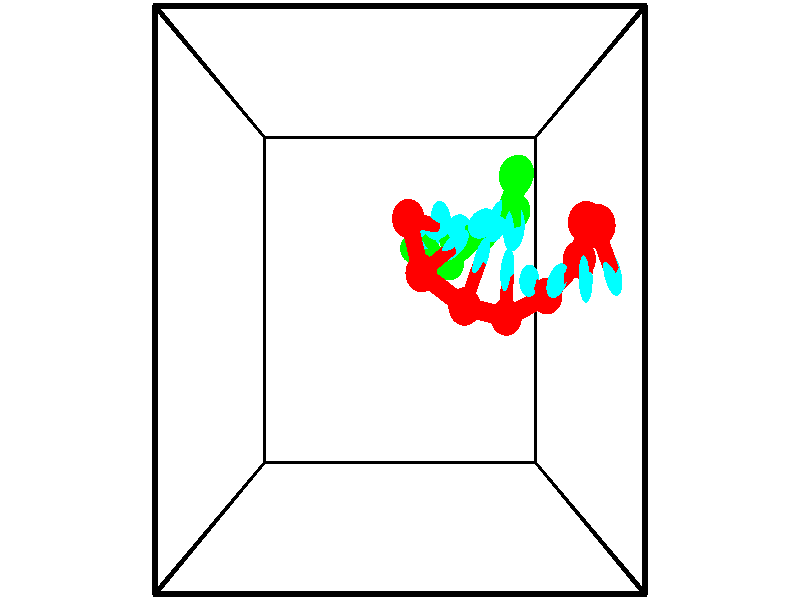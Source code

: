 // switches for output
#declare DRAW_BASES = 1; // possible values are 0, 1; only relevant for DNA ribbons
#declare DRAW_BASES_TYPE = 3; // possible values are 1, 2, 3; only relevant for DNA ribbons
#declare DRAW_FOG = 0; // set to 1 to enable fog

#include "colors.inc"

#include "transforms.inc"
background { rgb <1, 1, 1>}

#default {
   normal{
       ripples 0.25
       frequency 0.20
       turbulence 0.2
       lambda 5
   }
	finish {
		phong 0.1
		phong_size 40.
	}
}

// original window dimensions: 1024x640


// camera settings

camera {
	sky <-0, 1, 0>
	up <-0, 1, 0>
	right 1.6 * <1, 0, 0>
	location <2.5, 2.5, 11.1562>
	look_at <2.5, 2.5, 2.5>
	direction <0, 0, -8.6562>
	angle 67.0682
}


# declare cpy_camera_pos = <2.5, 2.5, 11.1562>;
# if (DRAW_FOG = 1)
fog {
	fog_type 2
	up vnormalize(cpy_camera_pos)
	color rgbt<1,1,1,0.3>
	distance 1e-5
	fog_alt 3e-3
	fog_offset 4
}
# end


// LIGHTS

# declare lum = 6;
global_settings {
	ambient_light rgb lum * <0.05, 0.05, 0.05>
	max_trace_level 15
}# declare cpy_direct_light_amount = 0.25;
light_source
{	1000 * <-1, -1, 1>,
	rgb lum * cpy_direct_light_amount
	parallel
}

light_source
{	1000 * <1, 1, -1>,
	rgb lum * cpy_direct_light_amount
	parallel
}

// strand 0

// nucleotide -1

// particle -1
sphere {
	<5.140538, 3.330773, 3.019246> 0.250000
	pigment { color rgbt <1,0,0,0> }
	no_shadow
}
cylinder {
	<5.334488, 3.032059, 2.837166>,  <5.450858, 2.852830, 2.727918>, 0.100000
	pigment { color rgbt <1,0,0,0> }
	no_shadow
}
cylinder {
	<5.334488, 3.032059, 2.837166>,  <5.140538, 3.330773, 3.019246>, 0.100000
	pigment { color rgbt <1,0,0,0> }
	no_shadow
}

// particle -1
sphere {
	<5.334488, 3.032059, 2.837166> 0.100000
	pigment { color rgbt <1,0,0,0> }
	no_shadow
}
sphere {
	0, 1
	scale<0.080000,0.200000,0.300000>
	matrix <-0.738540, -0.070833, -0.670478,
		0.468461, 0.661282, -0.585876,
		0.484874, -0.746786, -0.455201,
		5.479950, 2.808023, 2.700606>
	pigment { color rgbt <0,1,1,0> }
	no_shadow
}
cylinder {
	<5.216599, 3.455219, 2.320885>,  <5.140538, 3.330773, 3.019246>, 0.130000
	pigment { color rgbt <1,0,0,0> }
	no_shadow
}

// nucleotide -1

// particle -1
sphere {
	<5.216599, 3.455219, 2.320885> 0.250000
	pigment { color rgbt <1,0,0,0> }
	no_shadow
}
cylinder {
	<5.197540, 3.060745, 2.384346>,  <5.186105, 2.824061, 2.422422>, 0.100000
	pigment { color rgbt <1,0,0,0> }
	no_shadow
}
cylinder {
	<5.197540, 3.060745, 2.384346>,  <5.216599, 3.455219, 2.320885>, 0.100000
	pigment { color rgbt <1,0,0,0> }
	no_shadow
}

// particle -1
sphere {
	<5.197540, 3.060745, 2.384346> 0.100000
	pigment { color rgbt <1,0,0,0> }
	no_shadow
}
sphere {
	0, 1
	scale<0.080000,0.200000,0.300000>
	matrix <-0.822477, -0.051394, -0.566471,
		0.566799, -0.157477, -0.808666,
		-0.047646, -0.986184, 0.158652,
		5.183247, 2.764890, 2.431942>
	pigment { color rgbt <0,1,1,0> }
	no_shadow
}
cylinder {
	<5.315339, 3.031397, 1.672447>,  <5.216599, 3.455219, 2.320885>, 0.130000
	pigment { color rgbt <1,0,0,0> }
	no_shadow
}

// nucleotide -1

// particle -1
sphere {
	<5.315339, 3.031397, 1.672447> 0.250000
	pigment { color rgbt <1,0,0,0> }
	no_shadow
}
cylinder {
	<5.054573, 2.866180, 1.926819>,  <4.898114, 2.767050, 2.079442>, 0.100000
	pigment { color rgbt <1,0,0,0> }
	no_shadow
}
cylinder {
	<5.054573, 2.866180, 1.926819>,  <5.315339, 3.031397, 1.672447>, 0.100000
	pigment { color rgbt <1,0,0,0> }
	no_shadow
}

// particle -1
sphere {
	<5.054573, 2.866180, 1.926819> 0.100000
	pigment { color rgbt <1,0,0,0> }
	no_shadow
}
sphere {
	0, 1
	scale<0.080000,0.200000,0.300000>
	matrix <-0.740214, 0.164596, -0.651914,
		0.164596, -0.895715, -0.413042,
		0.651914, 0.413042, -0.635928,
		4.858999, 2.742268, 2.117597>
	pigment { color rgbt <0,1,1,0> }
	no_shadow
}
cylinder {
	<4.889166, 2.553628, 1.315511>,  <5.315339, 3.031397, 1.672447>, 0.130000
	pigment { color rgbt <1,0,0,0> }
	no_shadow
}

// nucleotide -1

// particle -1
sphere {
	<4.889166, 2.553628, 1.315511> 0.250000
	pigment { color rgbt <1,0,0,0> }
	no_shadow
}
cylinder {
	<4.663628, 2.663361, 1.627106>,  <4.528305, 2.729200, 1.814062>, 0.100000
	pigment { color rgbt <1,0,0,0> }
	no_shadow
}
cylinder {
	<4.663628, 2.663361, 1.627106>,  <4.889166, 2.553628, 1.315511>, 0.100000
	pigment { color rgbt <1,0,0,0> }
	no_shadow
}

// particle -1
sphere {
	<4.663628, 2.663361, 1.627106> 0.100000
	pigment { color rgbt <1,0,0,0> }
	no_shadow
}
sphere {
	0, 1
	scale<0.080000,0.200000,0.300000>
	matrix <-0.744049, 0.240616, -0.623294,
		-0.358426, -0.931046, 0.068446,
		-0.563846, 0.274331, 0.778987,
		4.494474, 2.745660, 1.860802>
	pigment { color rgbt <0,1,1,0> }
	no_shadow
}
cylinder {
	<4.217723, 2.267647, 1.385529>,  <4.889166, 2.553628, 1.315511>, 0.130000
	pigment { color rgbt <1,0,0,0> }
	no_shadow
}

// nucleotide -1

// particle -1
sphere {
	<4.217723, 2.267647, 1.385529> 0.250000
	pigment { color rgbt <1,0,0,0> }
	no_shadow
}
cylinder {
	<4.196640, 2.620544, 1.572662>,  <4.183990, 2.832283, 1.684942>, 0.100000
	pigment { color rgbt <1,0,0,0> }
	no_shadow
}
cylinder {
	<4.196640, 2.620544, 1.572662>,  <4.217723, 2.267647, 1.385529>, 0.100000
	pigment { color rgbt <1,0,0,0> }
	no_shadow
}

// particle -1
sphere {
	<4.196640, 2.620544, 1.572662> 0.100000
	pigment { color rgbt <1,0,0,0> }
	no_shadow
}
sphere {
	0, 1
	scale<0.080000,0.200000,0.300000>
	matrix <-0.840785, 0.213564, -0.497465,
		-0.538798, -0.419567, 0.730521,
		-0.052707, 0.882244, 0.467833,
		4.180828, 2.885218, 1.713012>
	pigment { color rgbt <0,1,1,0> }
	no_shadow
}
cylinder {
	<3.506094, 2.415932, 1.735683>,  <4.217723, 2.267647, 1.385529>, 0.130000
	pigment { color rgbt <1,0,0,0> }
	no_shadow
}

// nucleotide -1

// particle -1
sphere {
	<3.506094, 2.415932, 1.735683> 0.250000
	pigment { color rgbt <1,0,0,0> }
	no_shadow
}
cylinder {
	<3.665207, 2.776352, 1.666542>,  <3.760675, 2.992604, 1.625057>, 0.100000
	pigment { color rgbt <1,0,0,0> }
	no_shadow
}
cylinder {
	<3.665207, 2.776352, 1.666542>,  <3.506094, 2.415932, 1.735683>, 0.100000
	pigment { color rgbt <1,0,0,0> }
	no_shadow
}

// particle -1
sphere {
	<3.665207, 2.776352, 1.666542> 0.100000
	pigment { color rgbt <1,0,0,0> }
	no_shadow
}
sphere {
	0, 1
	scale<0.080000,0.200000,0.300000>
	matrix <-0.837374, 0.279559, -0.469735,
		-0.374932, 0.331595, 0.865720,
		0.397782, 0.901050, -0.172853,
		3.784542, 3.046667, 1.614686>
	pigment { color rgbt <0,1,1,0> }
	no_shadow
}
cylinder {
	<2.835820, 2.850059, 1.693794>,  <3.506094, 2.415932, 1.735683>, 0.130000
	pigment { color rgbt <1,0,0,0> }
	no_shadow
}

// nucleotide -1

// particle -1
sphere {
	<2.835820, 2.850059, 1.693794> 0.250000
	pigment { color rgbt <1,0,0,0> }
	no_shadow
}
cylinder {
	<3.145447, 3.066040, 1.561569>,  <3.331223, 3.195629, 1.482234>, 0.100000
	pigment { color rgbt <1,0,0,0> }
	no_shadow
}
cylinder {
	<3.145447, 3.066040, 1.561569>,  <2.835820, 2.850059, 1.693794>, 0.100000
	pigment { color rgbt <1,0,0,0> }
	no_shadow
}

// particle -1
sphere {
	<3.145447, 3.066040, 1.561569> 0.100000
	pigment { color rgbt <1,0,0,0> }
	no_shadow
}
sphere {
	0, 1
	scale<0.080000,0.200000,0.300000>
	matrix <-0.623506, 0.559590, -0.545985,
		-0.109827, 0.628737, 0.769823,
		0.774066, 0.539953, -0.330563,
		3.377667, 3.228026, 1.462400>
	pigment { color rgbt <0,1,1,0> }
	no_shadow
}
cylinder {
	<2.626752, 3.550538, 1.823922>,  <2.835820, 2.850059, 1.693794>, 0.130000
	pigment { color rgbt <1,0,0,0> }
	no_shadow
}

// nucleotide -1

// particle -1
sphere {
	<2.626752, 3.550538, 1.823922> 0.250000
	pigment { color rgbt <1,0,0,0> }
	no_shadow
}
cylinder {
	<2.908340, 3.523712, 1.541100>,  <3.077293, 3.507617, 1.371406>, 0.100000
	pigment { color rgbt <1,0,0,0> }
	no_shadow
}
cylinder {
	<2.908340, 3.523712, 1.541100>,  <2.626752, 3.550538, 1.823922>, 0.100000
	pigment { color rgbt <1,0,0,0> }
	no_shadow
}

// particle -1
sphere {
	<2.908340, 3.523712, 1.541100> 0.100000
	pigment { color rgbt <1,0,0,0> }
	no_shadow
}
sphere {
	0, 1
	scale<0.080000,0.200000,0.300000>
	matrix <-0.561632, 0.556806, -0.611994,
		0.434736, 0.827931, 0.354310,
		0.703970, -0.067064, -0.707056,
		3.119531, 3.503593, 1.328983>
	pigment { color rgbt <0,1,1,0> }
	no_shadow
}
// strand 1

// nucleotide -1

// particle -1
sphere {
	<2.753614, 3.409419, -1.664387> 0.250000
	pigment { color rgbt <0,1,0,0> }
	no_shadow
}
cylinder {
	<3.056362, 3.562057, -1.452148>,  <3.238011, 3.653641, -1.324805>, 0.100000
	pigment { color rgbt <0,1,0,0> }
	no_shadow
}
cylinder {
	<3.056362, 3.562057, -1.452148>,  <2.753614, 3.409419, -1.664387>, 0.100000
	pigment { color rgbt <0,1,0,0> }
	no_shadow
}

// particle -1
sphere {
	<3.056362, 3.562057, -1.452148> 0.100000
	pigment { color rgbt <0,1,0,0> }
	no_shadow
}
sphere {
	0, 1
	scale<0.080000,0.200000,0.300000>
	matrix <-0.547167, -0.074025, 0.833744,
		0.357430, -0.921360, 0.152769,
		0.756870, 0.381596, 0.530597,
		3.283423, 3.676536, -1.292969>
	pigment { color rgbt <0,1,1,0> }
	no_shadow
}
cylinder {
	<2.989007, 2.930982, -1.104750>,  <2.753614, 3.409419, -1.664387>, 0.130000
	pigment { color rgbt <0,1,0,0> }
	no_shadow
}

// nucleotide -1

// particle -1
sphere {
	<2.989007, 2.930982, -1.104750> 0.250000
	pigment { color rgbt <0,1,0,0> }
	no_shadow
}
cylinder {
	<3.067741, 3.308762, -0.999474>,  <3.114982, 3.535430, -0.936308>, 0.100000
	pigment { color rgbt <0,1,0,0> }
	no_shadow
}
cylinder {
	<3.067741, 3.308762, -0.999474>,  <2.989007, 2.930982, -1.104750>, 0.100000
	pigment { color rgbt <0,1,0,0> }
	no_shadow
}

// particle -1
sphere {
	<3.067741, 3.308762, -0.999474> 0.100000
	pigment { color rgbt <0,1,0,0> }
	no_shadow
}
sphere {
	0, 1
	scale<0.080000,0.200000,0.300000>
	matrix <-0.653240, -0.073847, 0.753541,
		0.731118, -0.320251, 0.602417,
		0.196836, 0.944450, 0.263191,
		3.126792, 3.592097, -0.920516>
	pigment { color rgbt <0,1,1,0> }
	no_shadow
}
cylinder {
	<3.405768, 3.070603, -0.430237>,  <2.989007, 2.930982, -1.104750>, 0.130000
	pigment { color rgbt <0,1,0,0> }
	no_shadow
}

// nucleotide -1

// particle -1
sphere {
	<3.405768, 3.070603, -0.430237> 0.250000
	pigment { color rgbt <0,1,0,0> }
	no_shadow
}
cylinder {
	<3.144363, 3.358810, -0.522995>,  <2.987520, 3.531735, -0.578650>, 0.100000
	pigment { color rgbt <0,1,0,0> }
	no_shadow
}
cylinder {
	<3.144363, 3.358810, -0.522995>,  <3.405768, 3.070603, -0.430237>, 0.100000
	pigment { color rgbt <0,1,0,0> }
	no_shadow
}

// particle -1
sphere {
	<3.144363, 3.358810, -0.522995> 0.100000
	pigment { color rgbt <0,1,0,0> }
	no_shadow
}
sphere {
	0, 1
	scale<0.080000,0.200000,0.300000>
	matrix <-0.404278, -0.073258, 0.911697,
		0.639906, 0.689556, 0.339165,
		-0.653513, 0.720518, -0.231894,
		2.948310, 3.574966, -0.592563>
	pigment { color rgbt <0,1,1,0> }
	no_shadow
}
cylinder {
	<3.391173, 3.041884, 0.380111>,  <3.405768, 3.070603, -0.430237>, 0.130000
	pigment { color rgbt <0,1,0,0> }
	no_shadow
}

// nucleotide -1

// particle -1
sphere {
	<3.391173, 3.041884, 0.380111> 0.250000
	pigment { color rgbt <0,1,0,0> }
	no_shadow
}
cylinder {
	<3.288994, 3.386658, 0.555298>,  <3.227686, 3.593522, 0.660410>, 0.100000
	pigment { color rgbt <0,1,0,0> }
	no_shadow
}
cylinder {
	<3.288994, 3.386658, 0.555298>,  <3.391173, 3.041884, 0.380111>, 0.100000
	pigment { color rgbt <0,1,0,0> }
	no_shadow
}

// particle -1
sphere {
	<3.288994, 3.386658, 0.555298> 0.100000
	pigment { color rgbt <0,1,0,0> }
	no_shadow
}
sphere {
	0, 1
	scale<0.080000,0.200000,0.300000>
	matrix <0.528898, -0.254623, 0.809589,
		0.809329, 0.438449, -0.390832,
		-0.255449, 0.861934, 0.437968,
		3.212359, 3.645238, 0.686688>
	pigment { color rgbt <0,1,1,0> }
	no_shadow
}
cylinder {
	<3.990873, 3.497606, 0.388496>,  <3.391173, 3.041884, 0.380111>, 0.130000
	pigment { color rgbt <0,1,0,0> }
	no_shadow
}

// nucleotide -1

// particle -1
sphere {
	<3.990873, 3.497606, 0.388496> 0.250000
	pigment { color rgbt <0,1,0,0> }
	no_shadow
}
cylinder {
	<3.714474, 3.507095, 0.677483>,  <3.548634, 3.512789, 0.850875>, 0.100000
	pigment { color rgbt <0,1,0,0> }
	no_shadow
}
cylinder {
	<3.714474, 3.507095, 0.677483>,  <3.990873, 3.497606, 0.388496>, 0.100000
	pigment { color rgbt <0,1,0,0> }
	no_shadow
}

// particle -1
sphere {
	<3.714474, 3.507095, 0.677483> 0.100000
	pigment { color rgbt <0,1,0,0> }
	no_shadow
}
sphere {
	0, 1
	scale<0.080000,0.200000,0.300000>
	matrix <0.693602, -0.259701, 0.671917,
		0.203565, 0.965398, 0.162998,
		-0.690998, 0.023723, 0.722468,
		3.507174, 3.514212, 0.894223>
	pigment { color rgbt <0,1,1,0> }
	no_shadow
}
cylinder {
	<4.458560, 3.758886, 0.905295>,  <3.990873, 3.497606, 0.388496>, 0.130000
	pigment { color rgbt <0,1,0,0> }
	no_shadow
}

// nucleotide -1

// particle -1
sphere {
	<4.458560, 3.758886, 0.905295> 0.250000
	pigment { color rgbt <0,1,0,0> }
	no_shadow
}
cylinder {
	<4.119881, 3.639282, 1.081337>,  <3.916673, 3.567520, 1.186962>, 0.100000
	pigment { color rgbt <0,1,0,0> }
	no_shadow
}
cylinder {
	<4.119881, 3.639282, 1.081337>,  <4.458560, 3.758886, 0.905295>, 0.100000
	pigment { color rgbt <0,1,0,0> }
	no_shadow
}

// particle -1
sphere {
	<4.119881, 3.639282, 1.081337> 0.100000
	pigment { color rgbt <0,1,0,0> }
	no_shadow
}
sphere {
	0, 1
	scale<0.080000,0.200000,0.300000>
	matrix <0.503325, -0.181907, 0.844733,
		-0.172526, 0.936751, 0.304520,
		-0.846699, -0.299010, 0.440106,
		3.865871, 3.549579, 1.213369>
	pigment { color rgbt <0,1,1,0> }
	no_shadow
}
cylinder {
	<4.376925, 4.172790, 1.554195>,  <4.458560, 3.758886, 0.905295>, 0.130000
	pigment { color rgbt <0,1,0,0> }
	no_shadow
}

// nucleotide -1

// particle -1
sphere {
	<4.376925, 4.172790, 1.554195> 0.250000
	pigment { color rgbt <0,1,0,0> }
	no_shadow
}
cylinder {
	<4.196445, 3.815826, 1.556351>,  <4.088158, 3.601649, 1.557644>, 0.100000
	pigment { color rgbt <0,1,0,0> }
	no_shadow
}
cylinder {
	<4.196445, 3.815826, 1.556351>,  <4.376925, 4.172790, 1.554195>, 0.100000
	pigment { color rgbt <0,1,0,0> }
	no_shadow
}

// particle -1
sphere {
	<4.196445, 3.815826, 1.556351> 0.100000
	pigment { color rgbt <0,1,0,0> }
	no_shadow
}
sphere {
	0, 1
	scale<0.080000,0.200000,0.300000>
	matrix <0.521208, -0.258609, 0.813304,
		-0.724405, 0.369771, 0.581814,
		-0.451199, -0.892407, 0.005389,
		4.061086, 3.548104, 1.557968>
	pigment { color rgbt <0,1,1,0> }
	no_shadow
}
cylinder {
	<4.216873, 4.031910, 2.216356>,  <4.376925, 4.172790, 1.554195>, 0.130000
	pigment { color rgbt <0,1,0,0> }
	no_shadow
}

// nucleotide -1

// particle -1
sphere {
	<4.216873, 4.031910, 2.216356> 0.250000
	pigment { color rgbt <0,1,0,0> }
	no_shadow
}
cylinder {
	<4.234474, 3.672775, 2.041107>,  <4.245035, 3.457294, 1.935958>, 0.100000
	pigment { color rgbt <0,1,0,0> }
	no_shadow
}
cylinder {
	<4.234474, 3.672775, 2.041107>,  <4.216873, 4.031910, 2.216356>, 0.100000
	pigment { color rgbt <0,1,0,0> }
	no_shadow
}

// particle -1
sphere {
	<4.234474, 3.672775, 2.041107> 0.100000
	pigment { color rgbt <0,1,0,0> }
	no_shadow
}
sphere {
	0, 1
	scale<0.080000,0.200000,0.300000>
	matrix <0.503527, -0.358839, 0.785936,
		-0.862858, -0.255191, 0.436295,
		0.044004, -0.897838, -0.438122,
		4.247675, 3.403424, 1.909670>
	pigment { color rgbt <0,1,1,0> }
	no_shadow
}
// box output
cylinder {
	<0.000000, 0.000000, 0.000000>,  <5.000000, 0.000000, 0.000000>, 0.025000
	pigment { color rgbt <0,0,0,0> }
	no_shadow
}
cylinder {
	<0.000000, 0.000000, 0.000000>,  <0.000000, 5.000000, 0.000000>, 0.025000
	pigment { color rgbt <0,0,0,0> }
	no_shadow
}
cylinder {
	<0.000000, 0.000000, 0.000000>,  <0.000000, 0.000000, 5.000000>, 0.025000
	pigment { color rgbt <0,0,0,0> }
	no_shadow
}
cylinder {
	<5.000000, 5.000000, 5.000000>,  <0.000000, 5.000000, 5.000000>, 0.025000
	pigment { color rgbt <0,0,0,0> }
	no_shadow
}
cylinder {
	<5.000000, 5.000000, 5.000000>,  <5.000000, 0.000000, 5.000000>, 0.025000
	pigment { color rgbt <0,0,0,0> }
	no_shadow
}
cylinder {
	<5.000000, 5.000000, 5.000000>,  <5.000000, 5.000000, 0.000000>, 0.025000
	pigment { color rgbt <0,0,0,0> }
	no_shadow
}
cylinder {
	<0.000000, 0.000000, 5.000000>,  <0.000000, 5.000000, 5.000000>, 0.025000
	pigment { color rgbt <0,0,0,0> }
	no_shadow
}
cylinder {
	<0.000000, 0.000000, 5.000000>,  <5.000000, 0.000000, 5.000000>, 0.025000
	pigment { color rgbt <0,0,0,0> }
	no_shadow
}
cylinder {
	<5.000000, 5.000000, 0.000000>,  <0.000000, 5.000000, 0.000000>, 0.025000
	pigment { color rgbt <0,0,0,0> }
	no_shadow
}
cylinder {
	<5.000000, 5.000000, 0.000000>,  <5.000000, 0.000000, 0.000000>, 0.025000
	pigment { color rgbt <0,0,0,0> }
	no_shadow
}
cylinder {
	<5.000000, 0.000000, 5.000000>,  <5.000000, 0.000000, 0.000000>, 0.025000
	pigment { color rgbt <0,0,0,0> }
	no_shadow
}
cylinder {
	<0.000000, 5.000000, 0.000000>,  <0.000000, 5.000000, 5.000000>, 0.025000
	pigment { color rgbt <0,0,0,0> }
	no_shadow
}
// end of box output
